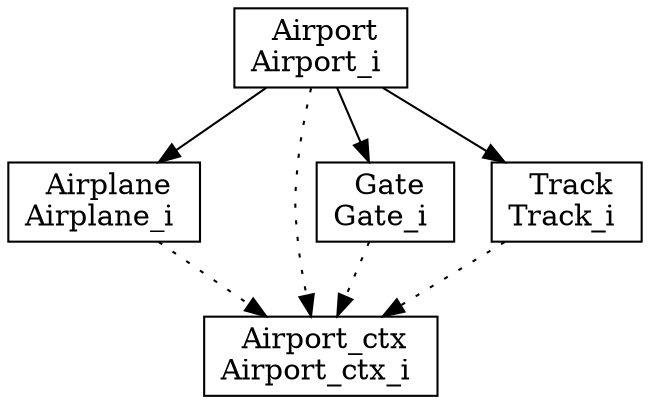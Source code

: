 digraph {
Airplane_i [ label=" Airplane\nAirplane_i " shape= box ]
Airport_ctx_i [ label=" Airport_ctx\nAirport_ctx_i " shape= box ]
Airport_i [ label=" Airport\nAirport_i " shape= box ]
Gate_i [ label=" Gate\nGate_i " shape= box ]
Track_i [ label=" Track\nTrack_i " shape= box ]

"Airplane_i" -> "Airport_ctx_i" [style= dotted ]
"Airport_i" -> "Airport_ctx_i" [style= dotted ]
"Airport_i" -> "Airplane_i" []
"Airport_i" -> "Track_i" []
"Airport_i" -> "Gate_i" []
"Gate_i" -> "Airport_ctx_i" [style= dotted ]
"Track_i" -> "Airport_ctx_i" [style= dotted ]
}
